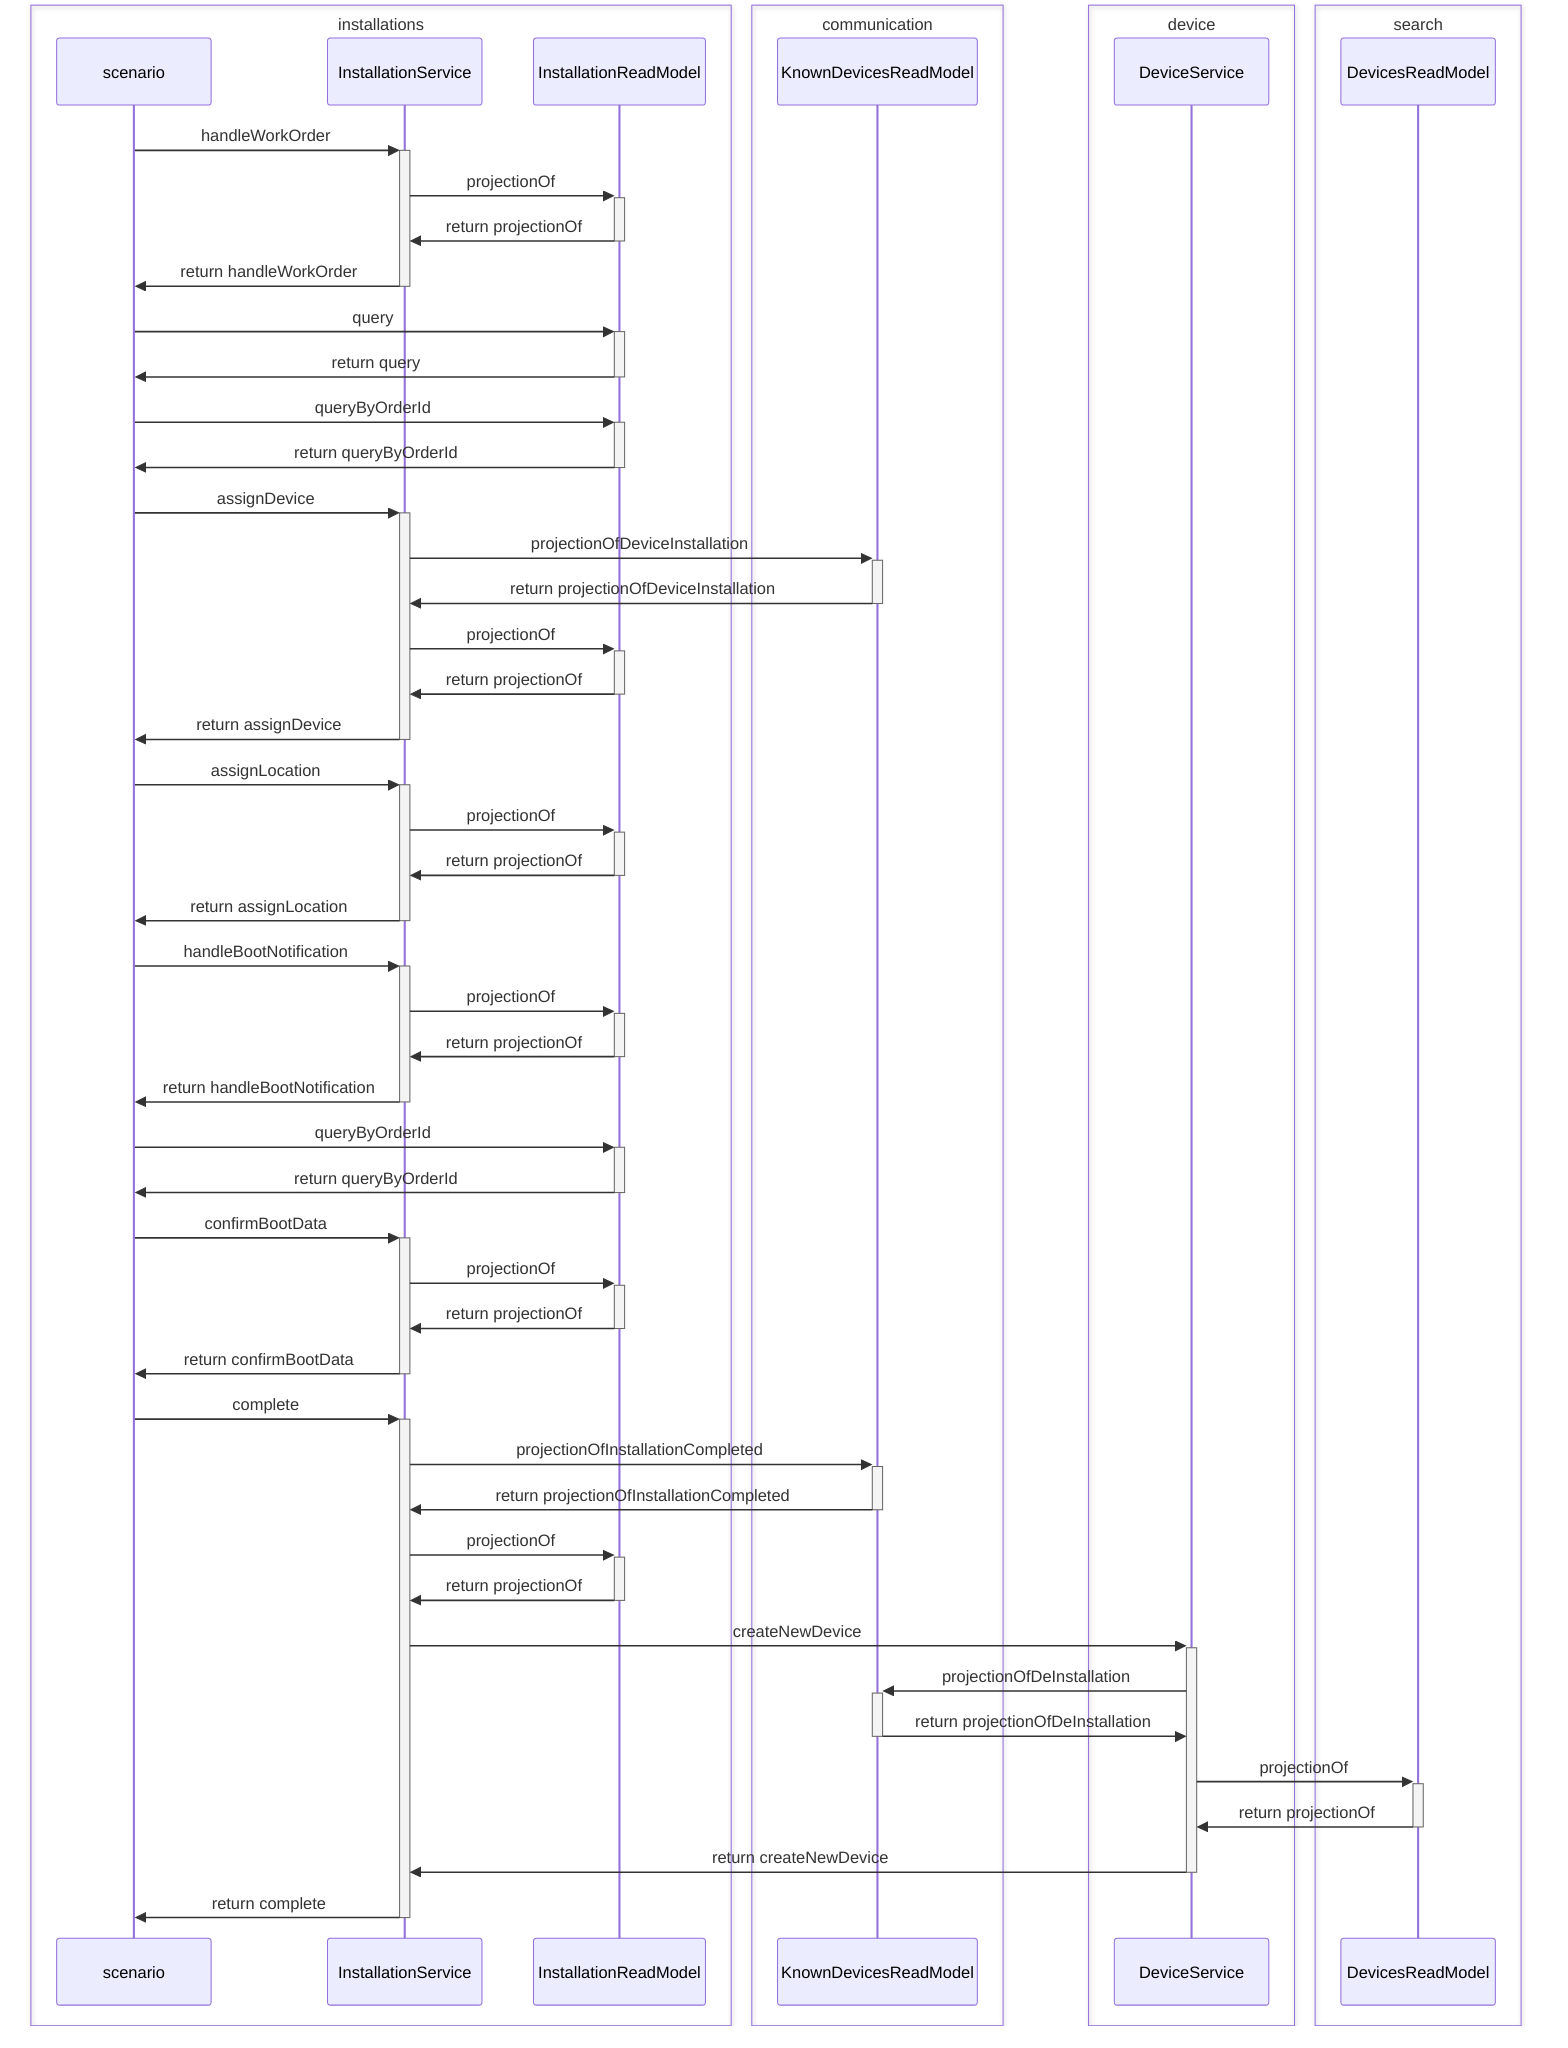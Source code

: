 sequenceDiagram
    participant scenario
    box web
    end
    box installations
        participant InstallationService
        participant InstallationReadModel
        participant scenario
    end
    box communication
        participant KnownDevicesReadModel
    end
    box mediators
    end
    box device
        participant DeviceService
    end
    box search
        participant DevicesReadModel
    end
    box persistence
    end
    scenario ->>+ InstallationService: handleWorkOrder
    InstallationService ->>+ InstallationReadModel: projectionOf
    InstallationReadModel ->>- InstallationService: return projectionOf
    InstallationService ->>- scenario: return handleWorkOrder
    scenario ->>+ InstallationReadModel: query
    InstallationReadModel ->>- scenario: return query
    scenario ->>+ InstallationReadModel: queryByOrderId
    InstallationReadModel ->>- scenario: return queryByOrderId
    scenario ->>+ InstallationService: assignDevice
    InstallationService ->>+ KnownDevicesReadModel: projectionOfDeviceInstallation
    KnownDevicesReadModel ->>- InstallationService: return projectionOfDeviceInstallation
    InstallationService ->>+ InstallationReadModel: projectionOf
    InstallationReadModel ->>- InstallationService: return projectionOf
    InstallationService ->>- scenario: return assignDevice
    scenario ->>+ InstallationService: assignLocation
    InstallationService ->>+ InstallationReadModel: projectionOf
    InstallationReadModel ->>- InstallationService: return projectionOf
    InstallationService ->>- scenario: return assignLocation
    scenario ->>+ InstallationService: handleBootNotification
    InstallationService ->>+ InstallationReadModel: projectionOf
    InstallationReadModel ->>- InstallationService: return projectionOf
    InstallationService ->>- scenario: return handleBootNotification
    scenario ->>+ InstallationReadModel: queryByOrderId
    InstallationReadModel ->>- scenario: return queryByOrderId
    scenario ->>+ InstallationService: confirmBootData
    InstallationService ->>+ InstallationReadModel: projectionOf
    InstallationReadModel ->>- InstallationService: return projectionOf
    InstallationService ->>- scenario: return confirmBootData
    scenario ->>+ InstallationService: complete
    InstallationService ->>+ KnownDevicesReadModel: projectionOfInstallationCompleted
    KnownDevicesReadModel ->>- InstallationService: return projectionOfInstallationCompleted
    InstallationService ->>+ InstallationReadModel: projectionOf
    InstallationReadModel ->>- InstallationService: return projectionOf
    InstallationService ->>+ DeviceService: createNewDevice
    DeviceService ->>+ KnownDevicesReadModel: projectionOfDeInstallation
    KnownDevicesReadModel ->>- DeviceService: return projectionOfDeInstallation
    DeviceService ->>+ DevicesReadModel: projectionOf
    DevicesReadModel ->>- DeviceService: return projectionOf
    DeviceService ->>- InstallationService: return createNewDevice
    InstallationService ->>- scenario: return complete